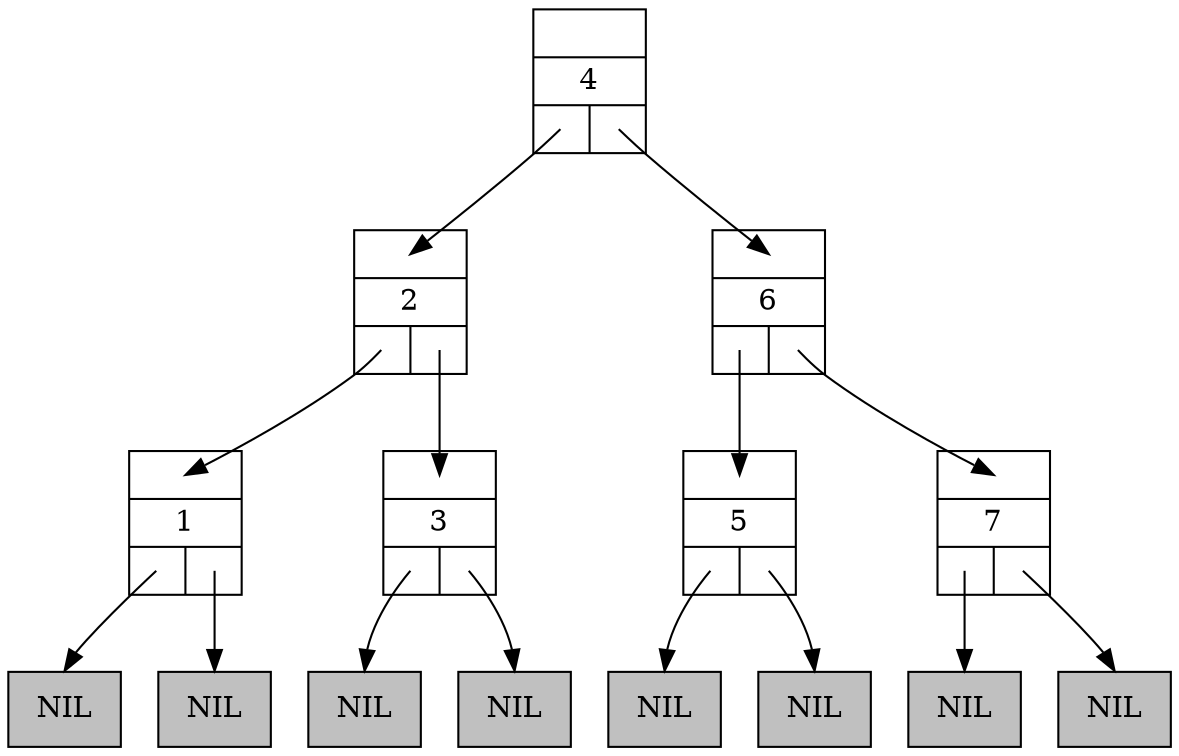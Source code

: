 digraph BinarySearchTree {
	graph [ranksep=0.5];
	node [shape = record];

	n4 [label="{{<parent>}|4|{<left>|<right>}}"];
	n4:left:c -> n2:parent:c [headclip=false, tailclip=false]
	n4:right:c -> n6:parent:c [headclip=false, tailclip=false]
	n2 [label="{{<parent>}|2|{<left>|<right>}}"];
	n2:left:c -> n1:parent:c [headclip=false, tailclip=false]
	n2:right:c -> n3:parent:c [headclip=false, tailclip=false]
	n6 [label="{{<parent>}|6|{<left>|<right>}}"];
	n6:left:c -> n5:parent:c [headclip=false, tailclip=false]
	n6:right:c -> n7:parent:c [headclip=false, tailclip=false]
	n1 [label="{{<parent>}|1|{<left>|<right>}}"];
	lnil1 [style=filled, fillcolor=grey, label="NIL"];
	n1:left:c -> lnil1:n [headclip=false, tailclip=false]
	rnil1 [style=filled, fillcolor=grey, label="NIL"];
	n1:right:c -> rnil1:n [headclip=false, tailclip=false]
	n3 [label="{{<parent>}|3|{<left>|<right>}}"];
	lnil3 [style=filled, fillcolor=grey, label="NIL"];
	n3:left:c -> lnil3:n [headclip=false, tailclip=false]
	rnil3 [style=filled, fillcolor=grey, label="NIL"];
	n3:right:c -> rnil3:n [headclip=false, tailclip=false]
	n5 [label="{{<parent>}|5|{<left>|<right>}}"];
	lnil5 [style=filled, fillcolor=grey, label="NIL"];
	n5:left:c -> lnil5:n [headclip=false, tailclip=false]
	rnil5 [style=filled, fillcolor=grey, label="NIL"];
	n5:right:c -> rnil5:n [headclip=false, tailclip=false]
	n7 [label="{{<parent>}|7|{<left>|<right>}}"];
	lnil7 [style=filled, fillcolor=grey, label="NIL"];
	n7:left:c -> lnil7:n [headclip=false, tailclip=false]
	rnil7 [style=filled, fillcolor=grey, label="NIL"];
	n7:right:c -> rnil7:n [headclip=false, tailclip=false]

}
